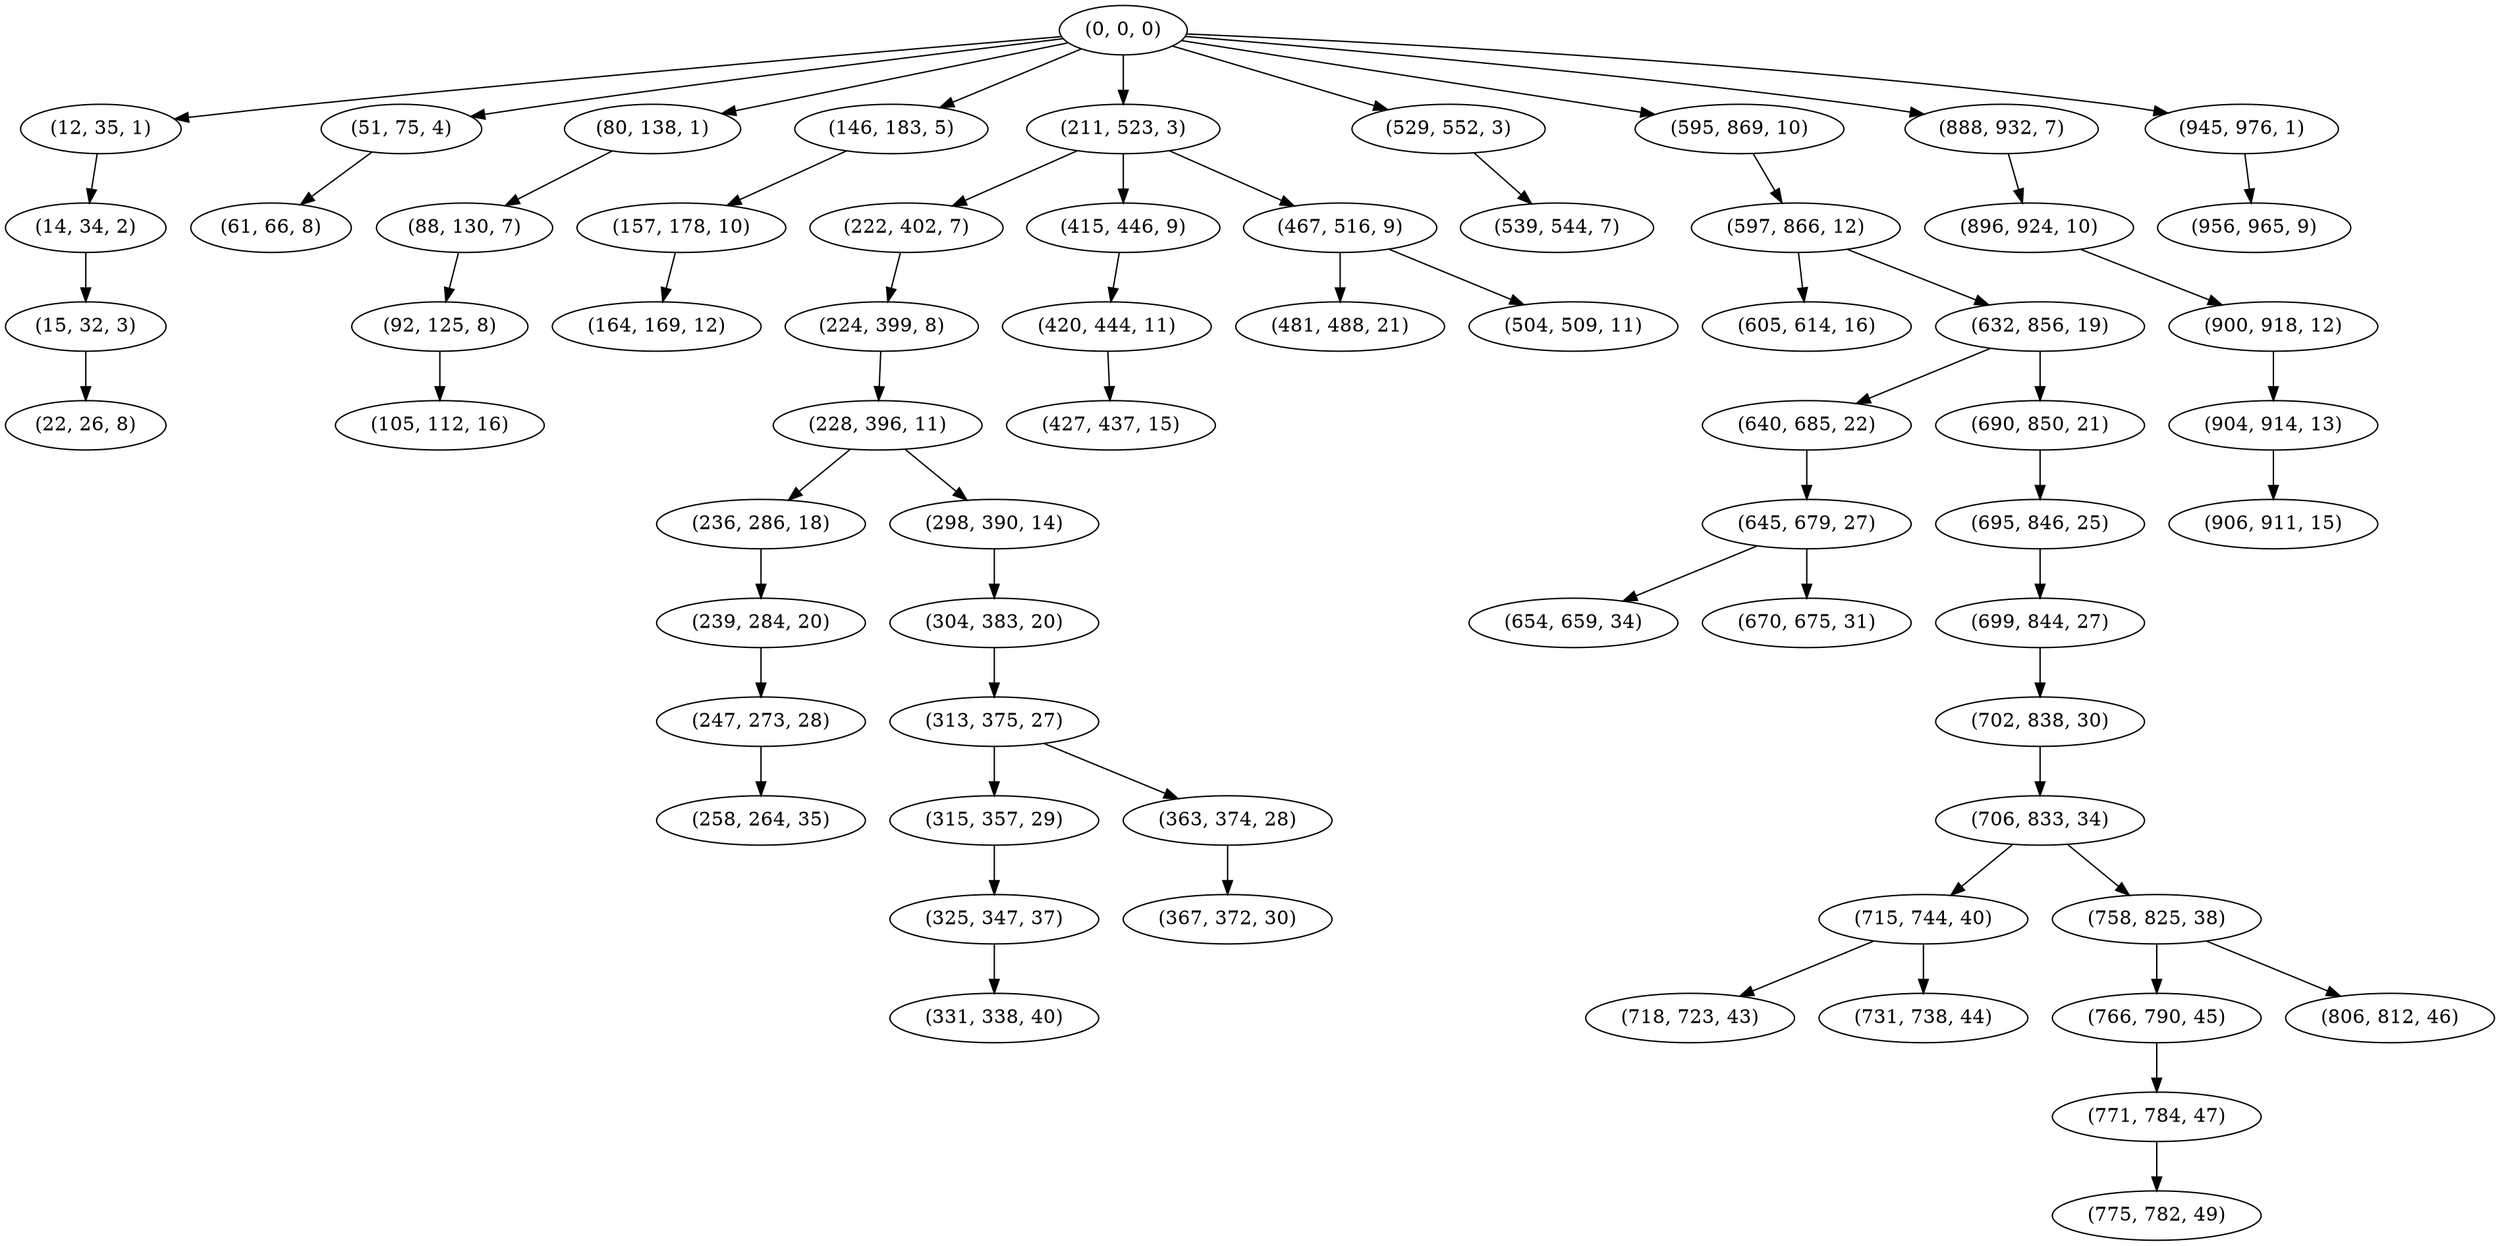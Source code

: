 digraph tree {
    "(0, 0, 0)";
    "(12, 35, 1)";
    "(14, 34, 2)";
    "(15, 32, 3)";
    "(22, 26, 8)";
    "(51, 75, 4)";
    "(61, 66, 8)";
    "(80, 138, 1)";
    "(88, 130, 7)";
    "(92, 125, 8)";
    "(105, 112, 16)";
    "(146, 183, 5)";
    "(157, 178, 10)";
    "(164, 169, 12)";
    "(211, 523, 3)";
    "(222, 402, 7)";
    "(224, 399, 8)";
    "(228, 396, 11)";
    "(236, 286, 18)";
    "(239, 284, 20)";
    "(247, 273, 28)";
    "(258, 264, 35)";
    "(298, 390, 14)";
    "(304, 383, 20)";
    "(313, 375, 27)";
    "(315, 357, 29)";
    "(325, 347, 37)";
    "(331, 338, 40)";
    "(363, 374, 28)";
    "(367, 372, 30)";
    "(415, 446, 9)";
    "(420, 444, 11)";
    "(427, 437, 15)";
    "(467, 516, 9)";
    "(481, 488, 21)";
    "(504, 509, 11)";
    "(529, 552, 3)";
    "(539, 544, 7)";
    "(595, 869, 10)";
    "(597, 866, 12)";
    "(605, 614, 16)";
    "(632, 856, 19)";
    "(640, 685, 22)";
    "(645, 679, 27)";
    "(654, 659, 34)";
    "(670, 675, 31)";
    "(690, 850, 21)";
    "(695, 846, 25)";
    "(699, 844, 27)";
    "(702, 838, 30)";
    "(706, 833, 34)";
    "(715, 744, 40)";
    "(718, 723, 43)";
    "(731, 738, 44)";
    "(758, 825, 38)";
    "(766, 790, 45)";
    "(771, 784, 47)";
    "(775, 782, 49)";
    "(806, 812, 46)";
    "(888, 932, 7)";
    "(896, 924, 10)";
    "(900, 918, 12)";
    "(904, 914, 13)";
    "(906, 911, 15)";
    "(945, 976, 1)";
    "(956, 965, 9)";
    "(0, 0, 0)" -> "(12, 35, 1)";
    "(0, 0, 0)" -> "(51, 75, 4)";
    "(0, 0, 0)" -> "(80, 138, 1)";
    "(0, 0, 0)" -> "(146, 183, 5)";
    "(0, 0, 0)" -> "(211, 523, 3)";
    "(0, 0, 0)" -> "(529, 552, 3)";
    "(0, 0, 0)" -> "(595, 869, 10)";
    "(0, 0, 0)" -> "(888, 932, 7)";
    "(0, 0, 0)" -> "(945, 976, 1)";
    "(12, 35, 1)" -> "(14, 34, 2)";
    "(14, 34, 2)" -> "(15, 32, 3)";
    "(15, 32, 3)" -> "(22, 26, 8)";
    "(51, 75, 4)" -> "(61, 66, 8)";
    "(80, 138, 1)" -> "(88, 130, 7)";
    "(88, 130, 7)" -> "(92, 125, 8)";
    "(92, 125, 8)" -> "(105, 112, 16)";
    "(146, 183, 5)" -> "(157, 178, 10)";
    "(157, 178, 10)" -> "(164, 169, 12)";
    "(211, 523, 3)" -> "(222, 402, 7)";
    "(211, 523, 3)" -> "(415, 446, 9)";
    "(211, 523, 3)" -> "(467, 516, 9)";
    "(222, 402, 7)" -> "(224, 399, 8)";
    "(224, 399, 8)" -> "(228, 396, 11)";
    "(228, 396, 11)" -> "(236, 286, 18)";
    "(228, 396, 11)" -> "(298, 390, 14)";
    "(236, 286, 18)" -> "(239, 284, 20)";
    "(239, 284, 20)" -> "(247, 273, 28)";
    "(247, 273, 28)" -> "(258, 264, 35)";
    "(298, 390, 14)" -> "(304, 383, 20)";
    "(304, 383, 20)" -> "(313, 375, 27)";
    "(313, 375, 27)" -> "(315, 357, 29)";
    "(313, 375, 27)" -> "(363, 374, 28)";
    "(315, 357, 29)" -> "(325, 347, 37)";
    "(325, 347, 37)" -> "(331, 338, 40)";
    "(363, 374, 28)" -> "(367, 372, 30)";
    "(415, 446, 9)" -> "(420, 444, 11)";
    "(420, 444, 11)" -> "(427, 437, 15)";
    "(467, 516, 9)" -> "(481, 488, 21)";
    "(467, 516, 9)" -> "(504, 509, 11)";
    "(529, 552, 3)" -> "(539, 544, 7)";
    "(595, 869, 10)" -> "(597, 866, 12)";
    "(597, 866, 12)" -> "(605, 614, 16)";
    "(597, 866, 12)" -> "(632, 856, 19)";
    "(632, 856, 19)" -> "(640, 685, 22)";
    "(632, 856, 19)" -> "(690, 850, 21)";
    "(640, 685, 22)" -> "(645, 679, 27)";
    "(645, 679, 27)" -> "(654, 659, 34)";
    "(645, 679, 27)" -> "(670, 675, 31)";
    "(690, 850, 21)" -> "(695, 846, 25)";
    "(695, 846, 25)" -> "(699, 844, 27)";
    "(699, 844, 27)" -> "(702, 838, 30)";
    "(702, 838, 30)" -> "(706, 833, 34)";
    "(706, 833, 34)" -> "(715, 744, 40)";
    "(706, 833, 34)" -> "(758, 825, 38)";
    "(715, 744, 40)" -> "(718, 723, 43)";
    "(715, 744, 40)" -> "(731, 738, 44)";
    "(758, 825, 38)" -> "(766, 790, 45)";
    "(758, 825, 38)" -> "(806, 812, 46)";
    "(766, 790, 45)" -> "(771, 784, 47)";
    "(771, 784, 47)" -> "(775, 782, 49)";
    "(888, 932, 7)" -> "(896, 924, 10)";
    "(896, 924, 10)" -> "(900, 918, 12)";
    "(900, 918, 12)" -> "(904, 914, 13)";
    "(904, 914, 13)" -> "(906, 911, 15)";
    "(945, 976, 1)" -> "(956, 965, 9)";
}
